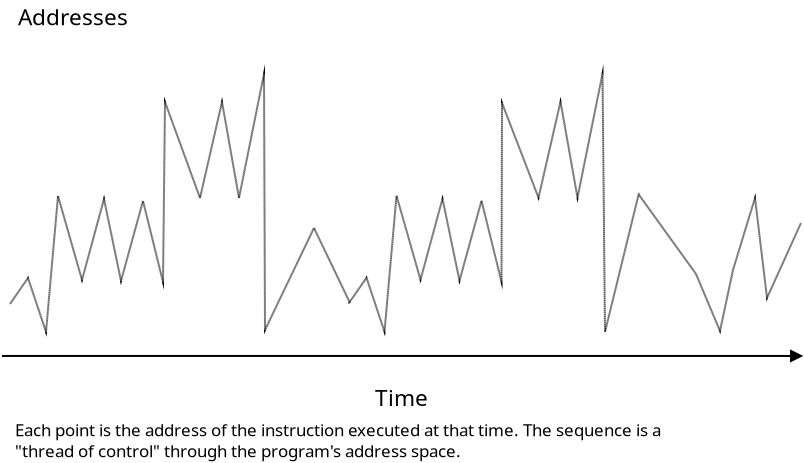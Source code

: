 <?xml version="1.0" encoding="UTF-8"?>
<dia:diagram xmlns:dia="http://www.lysator.liu.se/~alla/dia/">
  <dia:layer name="Background" visible="true" connectable="true" active="true">
    <dia:object type="Standard - Line" version="0" id="O0">
      <dia:attribute name="obj_pos">
        <dia:point val="16,23"/>
      </dia:attribute>
      <dia:attribute name="obj_bb">
        <dia:rectangle val="15.95,22.669;56.062,23.331"/>
      </dia:attribute>
      <dia:attribute name="conn_endpoints">
        <dia:point val="16,23"/>
        <dia:point val="56,23"/>
      </dia:attribute>
      <dia:attribute name="numcp">
        <dia:int val="1"/>
      </dia:attribute>
      <dia:attribute name="end_arrow">
        <dia:enum val="3"/>
      </dia:attribute>
      <dia:attribute name="end_arrow_length">
        <dia:real val="0.5"/>
      </dia:attribute>
      <dia:attribute name="end_arrow_width">
        <dia:real val="0.5"/>
      </dia:attribute>
    </dia:object>
    <dia:object type="Standard - PolyLine" version="0" id="O1">
      <dia:attribute name="obj_pos">
        <dia:point val="16.4,20.4"/>
      </dia:attribute>
      <dia:attribute name="obj_bb">
        <dia:rectangle val="16.33,8.409;33.467,22.044"/>
      </dia:attribute>
      <dia:attribute name="poly_points">
        <dia:point val="16.4,20.4"/>
        <dia:point val="17.3,19.1"/>
        <dia:point val="18.2,21.8"/>
        <dia:point val="18.8,15"/>
        <dia:point val="20,19.2"/>
        <dia:point val="21.1,15.15"/>
        <dia:point val="21.95,19.25"/>
        <dia:point val="23.05,15.25"/>
        <dia:point val="24.05,19.3"/>
        <dia:point val="24.15,10.3"/>
        <dia:point val="25.9,15.1"/>
        <dia:point val="27,10.3"/>
        <dia:point val="27.85,15.1"/>
        <dia:point val="29.1,8.9"/>
        <dia:point val="29.15,21.7"/>
        <dia:point val="31.6,16.6"/>
        <dia:point val="33.4,20.35"/>
      </dia:attribute>
      <dia:attribute name="line_style">
        <dia:enum val="4"/>
      </dia:attribute>
      <dia:attribute name="dashlength">
        <dia:real val="0.1"/>
      </dia:attribute>
    </dia:object>
    <dia:object type="Standard - PolyLine" version="0" id="O2">
      <dia:attribute name="obj_pos">
        <dia:point val="33.325,20.388"/>
      </dia:attribute>
      <dia:attribute name="obj_bb">
        <dia:rectangle val="33.255,8.41;47.91,22.199"/>
      </dia:attribute>
      <dia:attribute name="poly_points">
        <dia:point val="33.325,20.388"/>
        <dia:point val="34.225,19.088"/>
        <dia:point val="35.125,21.788"/>
        <dia:point val="35.725,14.988"/>
        <dia:point val="36.925,19.188"/>
        <dia:point val="38.025,15.138"/>
        <dia:point val="38.875,19.238"/>
        <dia:point val="39.975,15.238"/>
        <dia:point val="40.975,19.288"/>
        <dia:point val="41,10.35"/>
        <dia:point val="42.825,15.088"/>
        <dia:point val="43.925,10.288"/>
        <dia:point val="44.775,15.088"/>
        <dia:point val="46.025,8.888"/>
        <dia:point val="46.15,21.8"/>
        <dia:point val="47.85,14.85"/>
      </dia:attribute>
      <dia:attribute name="line_style">
        <dia:enum val="4"/>
      </dia:attribute>
      <dia:attribute name="dashlength">
        <dia:real val="0.1"/>
      </dia:attribute>
    </dia:object>
    <dia:object type="Standard - PolyLine" version="0" id="O3">
      <dia:attribute name="obj_pos">
        <dia:point val="47.85,14.95"/>
      </dia:attribute>
      <dia:attribute name="obj_bb">
        <dia:rectangle val="47.78,14.859;56.016,21.916"/>
      </dia:attribute>
      <dia:attribute name="poly_points">
        <dia:point val="47.85,14.95"/>
        <dia:point val="50.7,18.9"/>
        <dia:point val="51.9,21.75"/>
        <dia:point val="52.55,18.7"/>
        <dia:point val="53.65,15.1"/>
        <dia:point val="54.25,20.1"/>
        <dia:point val="55.95,16.35"/>
      </dia:attribute>
      <dia:attribute name="line_style">
        <dia:enum val="4"/>
      </dia:attribute>
      <dia:attribute name="dashlength">
        <dia:real val="0.1"/>
      </dia:attribute>
    </dia:object>
    <dia:object type="Standard - Text" version="1" id="O4">
      <dia:attribute name="obj_pos">
        <dia:point val="34.65,25.5"/>
      </dia:attribute>
      <dia:attribute name="obj_bb">
        <dia:rectangle val="34.65,24.45;37.413,25.767"/>
      </dia:attribute>
      <dia:attribute name="text">
        <dia:composite type="text">
          <dia:attribute name="string">
            <dia:string>#Time#</dia:string>
          </dia:attribute>
          <dia:attribute name="font">
            <dia:font family="sans" style="0" name="Helvetica"/>
          </dia:attribute>
          <dia:attribute name="height">
            <dia:real val="1.411"/>
          </dia:attribute>
          <dia:attribute name="pos">
            <dia:point val="34.65,25.5"/>
          </dia:attribute>
          <dia:attribute name="color">
            <dia:color val="#000000ff"/>
          </dia:attribute>
          <dia:attribute name="alignment">
            <dia:enum val="0"/>
          </dia:attribute>
        </dia:composite>
      </dia:attribute>
      <dia:attribute name="valign">
        <dia:enum val="3"/>
      </dia:attribute>
    </dia:object>
    <dia:object type="Standard - Text" version="1" id="O5">
      <dia:attribute name="obj_pos">
        <dia:point val="16.805,6.46"/>
      </dia:attribute>
      <dia:attribute name="obj_bb">
        <dia:rectangle val="16.805,5.41;22.585,6.728"/>
      </dia:attribute>
      <dia:attribute name="text">
        <dia:composite type="text">
          <dia:attribute name="string">
            <dia:string>#Addresses#</dia:string>
          </dia:attribute>
          <dia:attribute name="font">
            <dia:font family="sans" style="0" name="Helvetica"/>
          </dia:attribute>
          <dia:attribute name="height">
            <dia:real val="1.411"/>
          </dia:attribute>
          <dia:attribute name="pos">
            <dia:point val="16.805,6.46"/>
          </dia:attribute>
          <dia:attribute name="color">
            <dia:color val="#000000ff"/>
          </dia:attribute>
          <dia:attribute name="alignment">
            <dia:enum val="0"/>
          </dia:attribute>
        </dia:composite>
      </dia:attribute>
      <dia:attribute name="valign">
        <dia:enum val="3"/>
      </dia:attribute>
    </dia:object>
    <dia:object type="Standard - Text" version="1" id="O6">
      <dia:attribute name="obj_pos">
        <dia:point val="16.655,27.01"/>
      </dia:attribute>
      <dia:attribute name="obj_bb">
        <dia:rectangle val="16.655,26.223;52.803,28.268"/>
      </dia:attribute>
      <dia:attribute name="text">
        <dia:composite type="text">
          <dia:attribute name="string">
            <dia:string>#Each point is the address of the instruction executed at that time. The sequence is a 
"thread of control" through the program's address space.#</dia:string>
          </dia:attribute>
          <dia:attribute name="font">
            <dia:font family="sans" style="0" name="Helvetica"/>
          </dia:attribute>
          <dia:attribute name="height">
            <dia:real val="1.058"/>
          </dia:attribute>
          <dia:attribute name="pos">
            <dia:point val="16.655,27.01"/>
          </dia:attribute>
          <dia:attribute name="color">
            <dia:color val="#000000ff"/>
          </dia:attribute>
          <dia:attribute name="alignment">
            <dia:enum val="0"/>
          </dia:attribute>
        </dia:composite>
      </dia:attribute>
      <dia:attribute name="valign">
        <dia:enum val="3"/>
      </dia:attribute>
    </dia:object>
  </dia:layer>
</dia:diagram>
